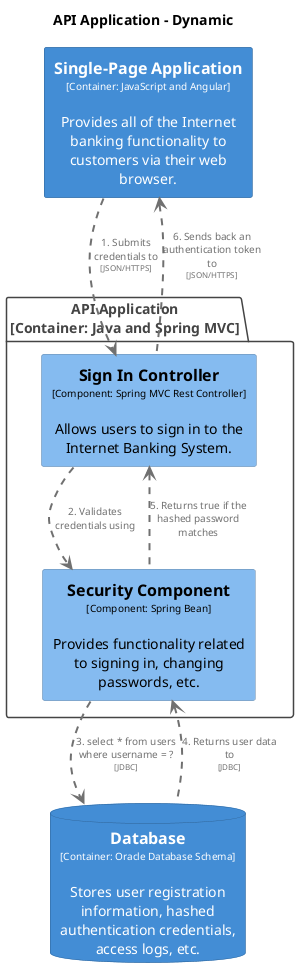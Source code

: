 @startuml
title API Application - Dynamic

top to bottom direction

skinparam {
  shadowing false
  arrowFontSize 10
  defaultTextAlignment center
  wrapWidth 200
  maxMessageSize 100
}

hide stereotype

skinparam database<<InternetBankingSystem.Database>> {
  BackgroundColor #438dd5
  FontColor #ffffff
  BorderColor #2e6295
}
skinparam rectangle<<InternetBankingSystem.APIApplication.SecurityComponent>> {
  BackgroundColor #85bbf0
  FontColor #000000
  BorderColor #5d82a8
}
skinparam rectangle<<InternetBankingSystem.APIApplication.SignInController>> {
  BackgroundColor #85bbf0
  FontColor #000000
  BorderColor #5d82a8
}
skinparam rectangle<<InternetBankingSystem.SinglePageApplication>> {
  BackgroundColor #438dd5
  FontColor #ffffff
  BorderColor #2e6295
}

package "API Application\n[Container: Java and Spring MVC]" <<InternetBankingSystem.APIApplication>> {
  skinparam PackageBorderColor<<InternetBankingSystem.APIApplication>> #444444
  skinparam PackageFontColor<<InternetBankingSystem.APIApplication>> #444444

  rectangle "==Sign In Controller\n<size:10>[Component: Spring MVC Rest Controller]</size>\n\nAllows users to sign in to the Internet Banking System." <<InternetBankingSystem.APIApplication.SignInController>> as InternetBankingSystem.APIApplication.SignInController
  rectangle "==Security Component\n<size:10>[Component: Spring Bean]</size>\n\nProvides functionality related to signing in, changing passwords, etc." <<InternetBankingSystem.APIApplication.SecurityComponent>> as InternetBankingSystem.APIApplication.SecurityComponent
}

rectangle "==Single-Page Application\n<size:10>[Container: JavaScript and Angular]</size>\n\nProvides all of the Internet banking functionality to customers via their web browser." <<InternetBankingSystem.SinglePageApplication>> as InternetBankingSystem.SinglePageApplication
database "==Database\n<size:10>[Container: Oracle Database Schema]</size>\n\nStores user registration information, hashed authentication credentials, access logs, etc." <<InternetBankingSystem.Database>> as InternetBankingSystem.Database

InternetBankingSystem.SinglePageApplication .[#707070,thickness=2].> InternetBankingSystem.APIApplication.SignInController : "<color:#707070>1. Submits credentials to\n<color:#707070><size:8>[JSON/HTTPS]</size>"
InternetBankingSystem.APIApplication.SignInController .[#707070,thickness=2].> InternetBankingSystem.APIApplication.SecurityComponent : "<color:#707070>2. Validates credentials using"
InternetBankingSystem.APIApplication.SecurityComponent .[#707070,thickness=2].> InternetBankingSystem.Database : "<color:#707070>3. select * from users where username = ?\n<color:#707070><size:8>[JDBC]</size>"
InternetBankingSystem.APIApplication.SecurityComponent <.[#707070,thickness=2]. InternetBankingSystem.Database : "<color:#707070>4. Returns user data to\n<color:#707070><size:8>[JDBC]</size>"
InternetBankingSystem.APIApplication.SignInController <.[#707070,thickness=2]. InternetBankingSystem.APIApplication.SecurityComponent : "<color:#707070>5. Returns true if the hashed password matches"
InternetBankingSystem.SinglePageApplication <.[#707070,thickness=2]. InternetBankingSystem.APIApplication.SignInController : "<color:#707070>6. Sends back an authentication token to\n<color:#707070><size:8>[JSON/HTTPS]</size>"
@enduml